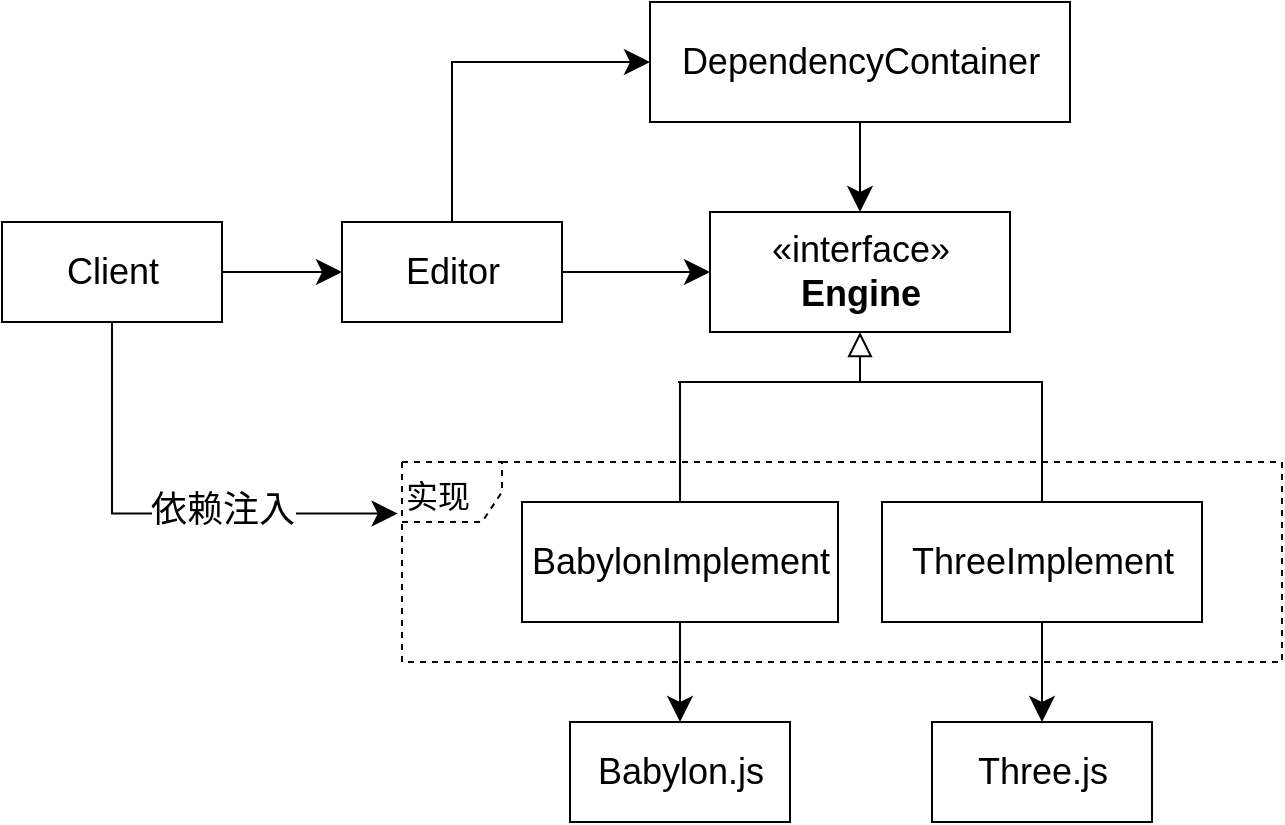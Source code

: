 <mxfile version="14.6.13" type="device"><diagram id="j2u7BS1ImEPWVWiBuNUE" name="第 1 页"><mxGraphModel dx="946" dy="672" grid="1" gridSize="10" guides="1" tooltips="1" connect="1" arrows="1" fold="1" page="1" pageScale="1" pageWidth="827" pageHeight="1169" math="0" shadow="0"><root><mxCell id="0"/><mxCell id="1" parent="0"/><mxCell id="cdMbWQENAGWYHLtoxJog-6" style="edgeStyle=orthogonalEdgeStyle;rounded=0;orthogonalLoop=1;jettySize=auto;html=1;entryX=0;entryY=0.5;entryDx=0;entryDy=0;endSize=10;startSize=10;" parent="1" source="cdMbWQENAGWYHLtoxJog-2" target="cdMbWQENAGWYHLtoxJog-5" edge="1"><mxGeometry relative="1" as="geometry"/></mxCell><mxCell id="cdMbWQENAGWYHLtoxJog-17" style="edgeStyle=orthogonalEdgeStyle;rounded=0;orthogonalLoop=1;jettySize=auto;html=1;entryX=0;entryY=0.5;entryDx=0;entryDy=0;exitX=0.5;exitY=0;exitDx=0;exitDy=0;endSize=10;startSize=10;" parent="1" source="cdMbWQENAGWYHLtoxJog-2" target="cdMbWQENAGWYHLtoxJog-16" edge="1"><mxGeometry relative="1" as="geometry"/></mxCell><mxCell id="cdMbWQENAGWYHLtoxJog-2" value="Editor" style="html=1;fontSize=18;" parent="1" vertex="1"><mxGeometry x="230" y="230" width="110" height="50" as="geometry"/></mxCell><mxCell id="cdMbWQENAGWYHLtoxJog-7" style="edgeStyle=orthogonalEdgeStyle;rounded=0;orthogonalLoop=1;jettySize=auto;html=1;entryX=0.5;entryY=1;entryDx=0;entryDy=0;endArrow=block;endFill=0;endSize=10;startSize=10;" parent="1" source="cdMbWQENAGWYHLtoxJog-3" target="cdMbWQENAGWYHLtoxJog-5" edge="1"><mxGeometry relative="1" as="geometry"><Array as="points"><mxPoint x="399" y="310"/><mxPoint x="489" y="310"/></Array></mxGeometry></mxCell><mxCell id="cdMbWQENAGWYHLtoxJog-9" style="edgeStyle=orthogonalEdgeStyle;rounded=0;orthogonalLoop=1;jettySize=auto;html=1;startArrow=none;startFill=0;endSize=10;startSize=10;endArrow=classic;endFill=1;" parent="1" source="cdMbWQENAGWYHLtoxJog-3" target="cdMbWQENAGWYHLtoxJog-8" edge="1"><mxGeometry relative="1" as="geometry"/></mxCell><mxCell id="cdMbWQENAGWYHLtoxJog-3" value="BabylonImplement" style="html=1;fontSize=18;" parent="1" vertex="1"><mxGeometry x="320" y="370" width="158" height="60" as="geometry"/></mxCell><mxCell id="cdMbWQENAGWYHLtoxJog-5" value="&lt;font style=&quot;font-size: 18px&quot;&gt;«interface»&lt;br&gt;&lt;b&gt;Engine&lt;/b&gt;&lt;/font&gt;" style="html=1;" parent="1" vertex="1"><mxGeometry x="414" y="225" width="150" height="60" as="geometry"/></mxCell><mxCell id="cdMbWQENAGWYHLtoxJog-8" value="Babylon.js" style="html=1;fontSize=18;" parent="1" vertex="1"><mxGeometry x="344" y="480" width="110" height="50" as="geometry"/></mxCell><mxCell id="cdMbWQENAGWYHLtoxJog-14" style="edgeStyle=orthogonalEdgeStyle;rounded=0;orthogonalLoop=1;jettySize=auto;html=1;entryX=0;entryY=0.5;entryDx=0;entryDy=0;endSize=10;startSize=10;" parent="1" source="cdMbWQENAGWYHLtoxJog-13" target="cdMbWQENAGWYHLtoxJog-2" edge="1"><mxGeometry relative="1" as="geometry"/></mxCell><mxCell id="cdMbWQENAGWYHLtoxJog-15" style="edgeStyle=orthogonalEdgeStyle;rounded=0;orthogonalLoop=1;jettySize=auto;html=1;endSize=10;startSize=10;endArrow=classic;endFill=1;entryX=-0.005;entryY=0.258;entryDx=0;entryDy=0;entryPerimeter=0;" parent="1" source="cdMbWQENAGWYHLtoxJog-13" edge="1" target="3ATyxYRztt7YTngdUV_w-2"><mxGeometry relative="1" as="geometry"><Array as="points"><mxPoint x="115" y="376"/></Array><mxPoint x="320" y="360" as="targetPoint"/></mxGeometry></mxCell><mxCell id="3ATyxYRztt7YTngdUV_w-1" value="&lt;font style=&quot;font-size: 18px&quot;&gt;依赖注入&lt;/font&gt;" style="edgeLabel;html=1;align=center;verticalAlign=middle;resizable=0;points=[];" vertex="1" connectable="0" parent="cdMbWQENAGWYHLtoxJog-15"><mxGeometry x="0.039" y="2" relative="1" as="geometry"><mxPoint x="27" as="offset"/></mxGeometry></mxCell><mxCell id="cdMbWQENAGWYHLtoxJog-13" value="Client" style="html=1;fontSize=18;" parent="1" vertex="1"><mxGeometry x="60" y="230" width="110" height="50" as="geometry"/></mxCell><mxCell id="cdMbWQENAGWYHLtoxJog-18" style="edgeStyle=orthogonalEdgeStyle;rounded=0;orthogonalLoop=1;jettySize=auto;html=1;endSize=10;startSize=10;" parent="1" source="cdMbWQENAGWYHLtoxJog-16" target="cdMbWQENAGWYHLtoxJog-5" edge="1"><mxGeometry relative="1" as="geometry"/></mxCell><mxCell id="cdMbWQENAGWYHLtoxJog-16" value="DependencyContainer" style="html=1;fontSize=18;" parent="1" vertex="1"><mxGeometry x="384" y="120" width="210" height="60" as="geometry"/></mxCell><mxCell id="ZfEJeoMILs-T8fyDUHiD-1" style="edgeStyle=orthogonalEdgeStyle;rounded=0;orthogonalLoop=1;jettySize=auto;html=1;startArrow=none;startFill=0;endSize=10;startSize=10;endArrow=classic;endFill=1;" parent="1" source="ZfEJeoMILs-T8fyDUHiD-2" target="ZfEJeoMILs-T8fyDUHiD-3" edge="1"><mxGeometry relative="1" as="geometry"/></mxCell><mxCell id="ZfEJeoMILs-T8fyDUHiD-4" style="edgeStyle=orthogonalEdgeStyle;rounded=0;orthogonalLoop=1;jettySize=auto;html=1;startArrow=none;startFill=0;endArrow=none;endFill=0;startSize=10;endSize=10;exitX=0.5;exitY=0;exitDx=0;exitDy=0;" parent="1" source="ZfEJeoMILs-T8fyDUHiD-2" edge="1"><mxGeometry relative="1" as="geometry"><mxPoint x="398" y="310" as="targetPoint"/><Array as="points"><mxPoint x="580" y="310"/></Array></mxGeometry></mxCell><mxCell id="ZfEJeoMILs-T8fyDUHiD-2" value="ThreeImplement" style="html=1;fontSize=18;" parent="1" vertex="1"><mxGeometry x="500" y="370" width="160" height="60" as="geometry"/></mxCell><mxCell id="ZfEJeoMILs-T8fyDUHiD-3" value="Three.js" style="html=1;fontSize=18;" parent="1" vertex="1"><mxGeometry x="525" y="480" width="110" height="50" as="geometry"/></mxCell><mxCell id="3ATyxYRztt7YTngdUV_w-2" value="&lt;div&gt;&lt;span style=&quot;line-height: 120%&quot;&gt;&lt;font style=&quot;font-size: 16px&quot;&gt;实现&lt;/font&gt;&lt;/span&gt;&lt;/div&gt;" style="shape=umlFrame;whiteSpace=wrap;html=1;width=50;height=30;fontSize=32;align=left;dashed=1;" vertex="1" parent="1"><mxGeometry x="260" y="350" width="440" height="100" as="geometry"/></mxCell></root></mxGraphModel></diagram></mxfile>